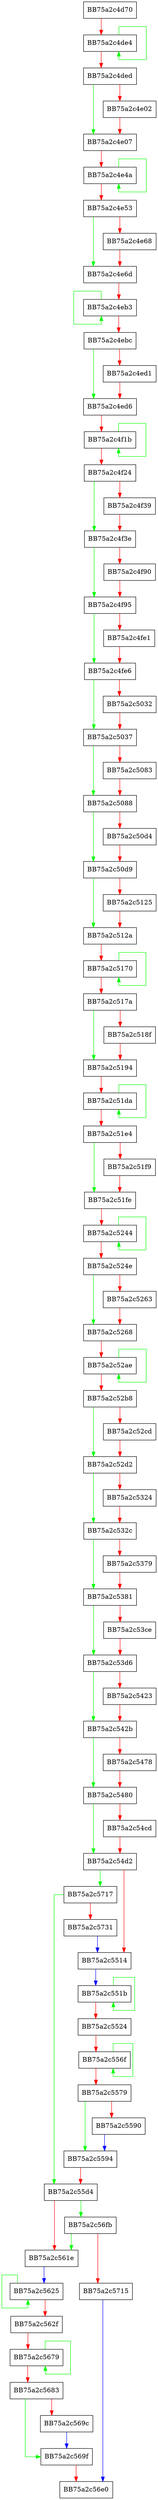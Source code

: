 digraph NamesContainer {
  node [shape="box"];
  graph [splines=ortho];
  BB75a2c4d70 -> BB75a2c4de4 [color="red"];
  BB75a2c4de4 -> BB75a2c4de4 [color="green"];
  BB75a2c4de4 -> BB75a2c4ded [color="red"];
  BB75a2c4ded -> BB75a2c4e07 [color="green"];
  BB75a2c4ded -> BB75a2c4e02 [color="red"];
  BB75a2c4e02 -> BB75a2c4e07 [color="red"];
  BB75a2c4e07 -> BB75a2c4e4a [color="red"];
  BB75a2c4e4a -> BB75a2c4e4a [color="green"];
  BB75a2c4e4a -> BB75a2c4e53 [color="red"];
  BB75a2c4e53 -> BB75a2c4e6d [color="green"];
  BB75a2c4e53 -> BB75a2c4e68 [color="red"];
  BB75a2c4e68 -> BB75a2c4e6d [color="red"];
  BB75a2c4e6d -> BB75a2c4eb3 [color="red"];
  BB75a2c4eb3 -> BB75a2c4eb3 [color="green"];
  BB75a2c4eb3 -> BB75a2c4ebc [color="red"];
  BB75a2c4ebc -> BB75a2c4ed6 [color="green"];
  BB75a2c4ebc -> BB75a2c4ed1 [color="red"];
  BB75a2c4ed1 -> BB75a2c4ed6 [color="red"];
  BB75a2c4ed6 -> BB75a2c4f1b [color="red"];
  BB75a2c4f1b -> BB75a2c4f1b [color="green"];
  BB75a2c4f1b -> BB75a2c4f24 [color="red"];
  BB75a2c4f24 -> BB75a2c4f3e [color="green"];
  BB75a2c4f24 -> BB75a2c4f39 [color="red"];
  BB75a2c4f39 -> BB75a2c4f3e [color="red"];
  BB75a2c4f3e -> BB75a2c4f95 [color="green"];
  BB75a2c4f3e -> BB75a2c4f90 [color="red"];
  BB75a2c4f90 -> BB75a2c4f95 [color="red"];
  BB75a2c4f95 -> BB75a2c4fe6 [color="green"];
  BB75a2c4f95 -> BB75a2c4fe1 [color="red"];
  BB75a2c4fe1 -> BB75a2c4fe6 [color="red"];
  BB75a2c4fe6 -> BB75a2c5037 [color="green"];
  BB75a2c4fe6 -> BB75a2c5032 [color="red"];
  BB75a2c5032 -> BB75a2c5037 [color="red"];
  BB75a2c5037 -> BB75a2c5088 [color="green"];
  BB75a2c5037 -> BB75a2c5083 [color="red"];
  BB75a2c5083 -> BB75a2c5088 [color="red"];
  BB75a2c5088 -> BB75a2c50d9 [color="green"];
  BB75a2c5088 -> BB75a2c50d4 [color="red"];
  BB75a2c50d4 -> BB75a2c50d9 [color="red"];
  BB75a2c50d9 -> BB75a2c512a [color="green"];
  BB75a2c50d9 -> BB75a2c5125 [color="red"];
  BB75a2c5125 -> BB75a2c512a [color="red"];
  BB75a2c512a -> BB75a2c5170 [color="red"];
  BB75a2c5170 -> BB75a2c5170 [color="green"];
  BB75a2c5170 -> BB75a2c517a [color="red"];
  BB75a2c517a -> BB75a2c5194 [color="green"];
  BB75a2c517a -> BB75a2c518f [color="red"];
  BB75a2c518f -> BB75a2c5194 [color="red"];
  BB75a2c5194 -> BB75a2c51da [color="red"];
  BB75a2c51da -> BB75a2c51da [color="green"];
  BB75a2c51da -> BB75a2c51e4 [color="red"];
  BB75a2c51e4 -> BB75a2c51fe [color="green"];
  BB75a2c51e4 -> BB75a2c51f9 [color="red"];
  BB75a2c51f9 -> BB75a2c51fe [color="red"];
  BB75a2c51fe -> BB75a2c5244 [color="red"];
  BB75a2c5244 -> BB75a2c5244 [color="green"];
  BB75a2c5244 -> BB75a2c524e [color="red"];
  BB75a2c524e -> BB75a2c5268 [color="green"];
  BB75a2c524e -> BB75a2c5263 [color="red"];
  BB75a2c5263 -> BB75a2c5268 [color="red"];
  BB75a2c5268 -> BB75a2c52ae [color="red"];
  BB75a2c52ae -> BB75a2c52ae [color="green"];
  BB75a2c52ae -> BB75a2c52b8 [color="red"];
  BB75a2c52b8 -> BB75a2c52d2 [color="green"];
  BB75a2c52b8 -> BB75a2c52cd [color="red"];
  BB75a2c52cd -> BB75a2c52d2 [color="red"];
  BB75a2c52d2 -> BB75a2c532c [color="green"];
  BB75a2c52d2 -> BB75a2c5324 [color="red"];
  BB75a2c5324 -> BB75a2c532c [color="red"];
  BB75a2c532c -> BB75a2c5381 [color="green"];
  BB75a2c532c -> BB75a2c5379 [color="red"];
  BB75a2c5379 -> BB75a2c5381 [color="red"];
  BB75a2c5381 -> BB75a2c53d6 [color="green"];
  BB75a2c5381 -> BB75a2c53ce [color="red"];
  BB75a2c53ce -> BB75a2c53d6 [color="red"];
  BB75a2c53d6 -> BB75a2c542b [color="green"];
  BB75a2c53d6 -> BB75a2c5423 [color="red"];
  BB75a2c5423 -> BB75a2c542b [color="red"];
  BB75a2c542b -> BB75a2c5480 [color="green"];
  BB75a2c542b -> BB75a2c5478 [color="red"];
  BB75a2c5478 -> BB75a2c5480 [color="red"];
  BB75a2c5480 -> BB75a2c54d2 [color="green"];
  BB75a2c5480 -> BB75a2c54cd [color="red"];
  BB75a2c54cd -> BB75a2c54d2 [color="red"];
  BB75a2c54d2 -> BB75a2c5717 [color="green"];
  BB75a2c54d2 -> BB75a2c5514 [color="red"];
  BB75a2c5514 -> BB75a2c551b [color="blue"];
  BB75a2c551b -> BB75a2c551b [color="green"];
  BB75a2c551b -> BB75a2c5524 [color="red"];
  BB75a2c5524 -> BB75a2c556f [color="red"];
  BB75a2c556f -> BB75a2c556f [color="green"];
  BB75a2c556f -> BB75a2c5579 [color="red"];
  BB75a2c5579 -> BB75a2c5594 [color="green"];
  BB75a2c5579 -> BB75a2c5590 [color="red"];
  BB75a2c5590 -> BB75a2c5594 [color="blue"];
  BB75a2c5594 -> BB75a2c55d4 [color="red"];
  BB75a2c55d4 -> BB75a2c56fb [color="green"];
  BB75a2c55d4 -> BB75a2c561e [color="red"];
  BB75a2c561e -> BB75a2c5625 [color="blue"];
  BB75a2c5625 -> BB75a2c5625 [color="green"];
  BB75a2c5625 -> BB75a2c562f [color="red"];
  BB75a2c562f -> BB75a2c5679 [color="red"];
  BB75a2c5679 -> BB75a2c5679 [color="green"];
  BB75a2c5679 -> BB75a2c5683 [color="red"];
  BB75a2c5683 -> BB75a2c569f [color="green"];
  BB75a2c5683 -> BB75a2c569c [color="red"];
  BB75a2c569c -> BB75a2c569f [color="blue"];
  BB75a2c569f -> BB75a2c56e0 [color="red"];
  BB75a2c56fb -> BB75a2c561e [color="green"];
  BB75a2c56fb -> BB75a2c5715 [color="red"];
  BB75a2c5715 -> BB75a2c56e0 [color="blue"];
  BB75a2c5717 -> BB75a2c55d4 [color="green"];
  BB75a2c5717 -> BB75a2c5731 [color="red"];
  BB75a2c5731 -> BB75a2c5514 [color="blue"];
}